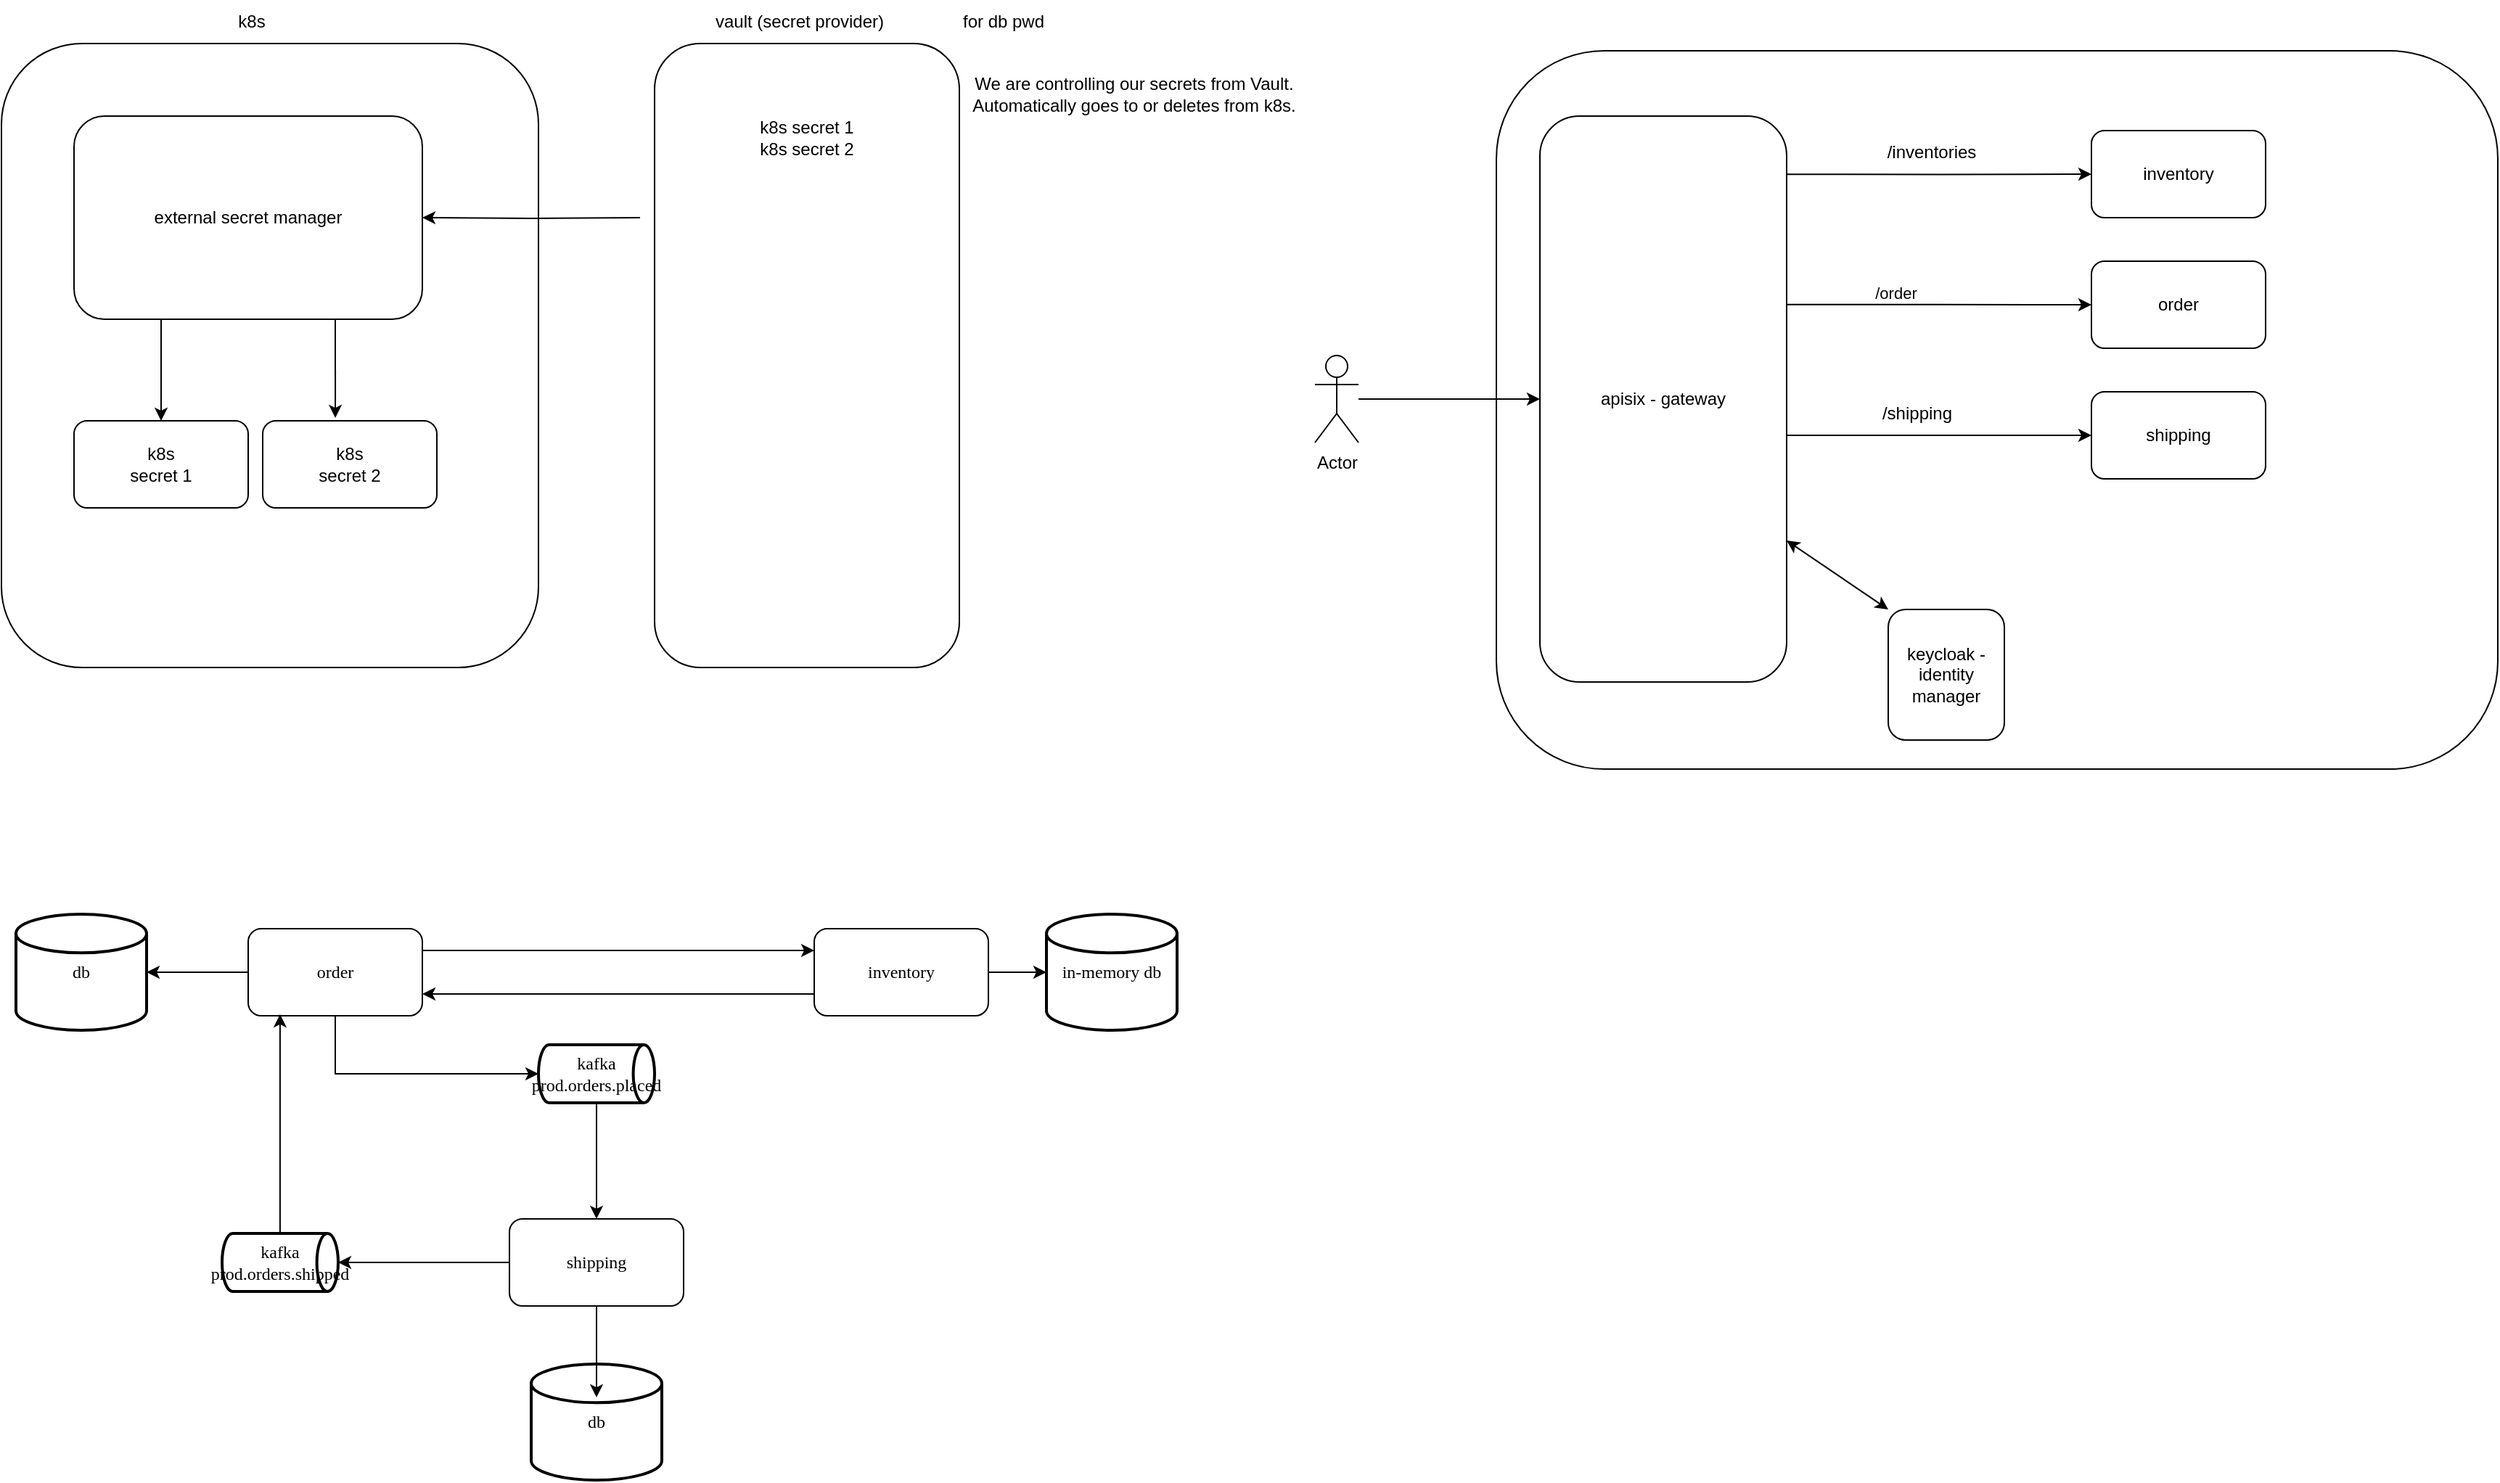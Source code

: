 <mxfile version="22.1.2" type="device">
  <diagram name="Page-1" id="9L5oCwXKukPPDeXqEJFU">
    <mxGraphModel dx="1886" dy="1277" grid="1" gridSize="10" guides="1" tooltips="1" connect="1" arrows="1" fold="1" page="0" pageScale="1" pageWidth="850" pageHeight="1100" background="none" math="0" shadow="0">
      <root>
        <mxCell id="0" />
        <mxCell id="1" parent="0" />
        <mxCell id="U5qZKJpmwjKuic1yh8uf-46" style="edgeStyle=orthogonalEdgeStyle;rounded=0;orthogonalLoop=1;jettySize=auto;html=1;entryX=0;entryY=0.25;entryDx=0;entryDy=0;exitX=1;exitY=0.25;exitDx=0;exitDy=0;" parent="1" source="U5qZKJpmwjKuic1yh8uf-1" target="U5qZKJpmwjKuic1yh8uf-3" edge="1">
          <mxGeometry relative="1" as="geometry" />
        </mxCell>
        <mxCell id="U5qZKJpmwjKuic1yh8uf-1" value="&lt;font face=&quot;Comic Sans MS&quot;&gt;order&lt;/font&gt;" style="rounded=1;whiteSpace=wrap;html=1;" parent="1" vertex="1">
          <mxGeometry x="200" y="320" width="120" height="60" as="geometry" />
        </mxCell>
        <mxCell id="U5qZKJpmwjKuic1yh8uf-8" style="edgeStyle=orthogonalEdgeStyle;rounded=0;orthogonalLoop=1;jettySize=auto;html=1;" parent="1" source="U5qZKJpmwjKuic1yh8uf-3" target="U5qZKJpmwjKuic1yh8uf-6" edge="1">
          <mxGeometry relative="1" as="geometry" />
        </mxCell>
        <mxCell id="U5qZKJpmwjKuic1yh8uf-47" style="edgeStyle=orthogonalEdgeStyle;rounded=0;orthogonalLoop=1;jettySize=auto;html=1;entryX=1;entryY=0.75;entryDx=0;entryDy=0;exitX=0;exitY=0.75;exitDx=0;exitDy=0;" parent="1" source="U5qZKJpmwjKuic1yh8uf-3" target="U5qZKJpmwjKuic1yh8uf-1" edge="1">
          <mxGeometry relative="1" as="geometry" />
        </mxCell>
        <mxCell id="U5qZKJpmwjKuic1yh8uf-3" value="&lt;font face=&quot;Comic Sans MS&quot;&gt;inventory&lt;/font&gt;" style="rounded=1;whiteSpace=wrap;html=1;" parent="1" vertex="1">
          <mxGeometry x="590" y="320" width="120" height="60" as="geometry" />
        </mxCell>
        <mxCell id="U5qZKJpmwjKuic1yh8uf-4" value="&lt;font face=&quot;Comic Sans MS&quot;&gt;shipping&lt;/font&gt;" style="rounded=1;whiteSpace=wrap;html=1;" parent="1" vertex="1">
          <mxGeometry x="380" y="520" width="120" height="60" as="geometry" />
        </mxCell>
        <mxCell id="U5qZKJpmwjKuic1yh8uf-6" value="&lt;font face=&quot;Comic Sans MS&quot;&gt;in-memory db&lt;br&gt;&lt;/font&gt;" style="strokeWidth=2;html=1;shape=mxgraph.flowchart.database;whiteSpace=wrap;" parent="1" vertex="1">
          <mxGeometry x="750" y="310" width="90" height="80" as="geometry" />
        </mxCell>
        <mxCell id="U5qZKJpmwjKuic1yh8uf-41" style="edgeStyle=orthogonalEdgeStyle;rounded=0;orthogonalLoop=1;jettySize=auto;html=1;" parent="1" source="U5qZKJpmwjKuic1yh8uf-7" target="U5qZKJpmwjKuic1yh8uf-4" edge="1">
          <mxGeometry relative="1" as="geometry" />
        </mxCell>
        <mxCell id="U5qZKJpmwjKuic1yh8uf-7" value="&lt;font face=&quot;Comic Sans MS&quot;&gt;kafka&lt;br&gt;prod.orders.placed&lt;br&gt;&lt;/font&gt;" style="strokeWidth=2;html=1;shape=mxgraph.flowchart.direct_data;whiteSpace=wrap;" parent="1" vertex="1">
          <mxGeometry x="400" y="400" width="80" height="40" as="geometry" />
        </mxCell>
        <mxCell id="U5qZKJpmwjKuic1yh8uf-24" value="&lt;font face=&quot;Comic Sans MS&quot;&gt;db&lt;br&gt;&lt;/font&gt;" style="strokeWidth=2;html=1;shape=mxgraph.flowchart.database;whiteSpace=wrap;" parent="1" vertex="1">
          <mxGeometry x="40" y="310" width="90" height="80" as="geometry" />
        </mxCell>
        <mxCell id="U5qZKJpmwjKuic1yh8uf-25" style="edgeStyle=orthogonalEdgeStyle;rounded=0;orthogonalLoop=1;jettySize=auto;html=1;entryX=1;entryY=0.5;entryDx=0;entryDy=0;entryPerimeter=0;" parent="1" source="U5qZKJpmwjKuic1yh8uf-1" target="U5qZKJpmwjKuic1yh8uf-24" edge="1">
          <mxGeometry relative="1" as="geometry" />
        </mxCell>
        <mxCell id="U5qZKJpmwjKuic1yh8uf-26" style="edgeStyle=orthogonalEdgeStyle;rounded=0;orthogonalLoop=1;jettySize=auto;html=1;entryX=0;entryY=0.5;entryDx=0;entryDy=0;entryPerimeter=0;exitX=0.5;exitY=1;exitDx=0;exitDy=0;" parent="1" source="U5qZKJpmwjKuic1yh8uf-1" target="U5qZKJpmwjKuic1yh8uf-7" edge="1">
          <mxGeometry relative="1" as="geometry" />
        </mxCell>
        <mxCell id="U5qZKJpmwjKuic1yh8uf-29" value="&lt;font face=&quot;Comic Sans MS&quot;&gt;db&lt;br&gt;&lt;/font&gt;" style="strokeWidth=2;html=1;shape=mxgraph.flowchart.database;whiteSpace=wrap;" parent="1" vertex="1">
          <mxGeometry x="395" y="620" width="90" height="80" as="geometry" />
        </mxCell>
        <mxCell id="U5qZKJpmwjKuic1yh8uf-31" style="edgeStyle=orthogonalEdgeStyle;rounded=0;orthogonalLoop=1;jettySize=auto;html=1;entryX=0.5;entryY=0.288;entryDx=0;entryDy=0;entryPerimeter=0;" parent="1" source="U5qZKJpmwjKuic1yh8uf-4" target="U5qZKJpmwjKuic1yh8uf-29" edge="1">
          <mxGeometry relative="1" as="geometry" />
        </mxCell>
        <mxCell id="U5qZKJpmwjKuic1yh8uf-40" value="&lt;font face=&quot;Comic Sans MS&quot;&gt;kafka&lt;br&gt;prod.orders.shipped&lt;br&gt;&lt;/font&gt;" style="strokeWidth=2;html=1;shape=mxgraph.flowchart.direct_data;whiteSpace=wrap;" parent="1" vertex="1">
          <mxGeometry x="182" y="530" width="80" height="40" as="geometry" />
        </mxCell>
        <mxCell id="U5qZKJpmwjKuic1yh8uf-43" style="edgeStyle=orthogonalEdgeStyle;rounded=0;orthogonalLoop=1;jettySize=auto;html=1;entryX=1;entryY=0.5;entryDx=0;entryDy=0;entryPerimeter=0;" parent="1" source="U5qZKJpmwjKuic1yh8uf-4" target="U5qZKJpmwjKuic1yh8uf-40" edge="1">
          <mxGeometry relative="1" as="geometry" />
        </mxCell>
        <mxCell id="U5qZKJpmwjKuic1yh8uf-45" style="edgeStyle=orthogonalEdgeStyle;rounded=0;orthogonalLoop=1;jettySize=auto;html=1;entryX=0.183;entryY=0.983;entryDx=0;entryDy=0;entryPerimeter=0;" parent="1" source="U5qZKJpmwjKuic1yh8uf-40" target="U5qZKJpmwjKuic1yh8uf-1" edge="1">
          <mxGeometry relative="1" as="geometry" />
        </mxCell>
        <mxCell id="gGRqJUYBQf3jrcAOIzdx-1" value="" style="rounded=1;whiteSpace=wrap;html=1;" parent="1" vertex="1">
          <mxGeometry x="30" y="-290" width="370" height="430" as="geometry" />
        </mxCell>
        <mxCell id="gGRqJUYBQf3jrcAOIzdx-11" style="edgeStyle=orthogonalEdgeStyle;rounded=0;orthogonalLoop=1;jettySize=auto;html=1;exitX=0.25;exitY=1;exitDx=0;exitDy=0;" parent="1" source="gGRqJUYBQf3jrcAOIzdx-2" target="gGRqJUYBQf3jrcAOIzdx-3" edge="1">
          <mxGeometry relative="1" as="geometry" />
        </mxCell>
        <mxCell id="gGRqJUYBQf3jrcAOIzdx-13" style="edgeStyle=orthogonalEdgeStyle;rounded=0;orthogonalLoop=1;jettySize=auto;html=1;exitX=0.75;exitY=1;exitDx=0;exitDy=0;entryX=0.417;entryY=-0.033;entryDx=0;entryDy=0;entryPerimeter=0;" parent="1" source="gGRqJUYBQf3jrcAOIzdx-2" target="gGRqJUYBQf3jrcAOIzdx-4" edge="1">
          <mxGeometry relative="1" as="geometry" />
        </mxCell>
        <mxCell id="gGRqJUYBQf3jrcAOIzdx-2" value="external secret manager" style="rounded=1;whiteSpace=wrap;html=1;" parent="1" vertex="1">
          <mxGeometry x="80" y="-240" width="240" height="140" as="geometry" />
        </mxCell>
        <mxCell id="gGRqJUYBQf3jrcAOIzdx-3" value="k8s &lt;br&gt;secret 1" style="rounded=1;whiteSpace=wrap;html=1;" parent="1" vertex="1">
          <mxGeometry x="80" y="-30" width="120" height="60" as="geometry" />
        </mxCell>
        <mxCell id="gGRqJUYBQf3jrcAOIzdx-4" value="k8s &lt;br&gt;secret 2" style="rounded=1;whiteSpace=wrap;html=1;" parent="1" vertex="1">
          <mxGeometry x="210" y="-30" width="120" height="60" as="geometry" />
        </mxCell>
        <mxCell id="gGRqJUYBQf3jrcAOIzdx-10" style="edgeStyle=orthogonalEdgeStyle;rounded=0;orthogonalLoop=1;jettySize=auto;html=1;entryX=1;entryY=0.5;entryDx=0;entryDy=0;" parent="1" target="gGRqJUYBQf3jrcAOIzdx-2" edge="1">
          <mxGeometry relative="1" as="geometry">
            <mxPoint x="470" y="-170" as="sourcePoint" />
          </mxGeometry>
        </mxCell>
        <mxCell id="gGRqJUYBQf3jrcAOIzdx-5" value="" style="rounded=1;whiteSpace=wrap;html=1;" parent="1" vertex="1">
          <mxGeometry x="480" y="-290" width="210" height="430" as="geometry" />
        </mxCell>
        <mxCell id="gGRqJUYBQf3jrcAOIzdx-7" value="k8s secret 1&lt;br&gt;k8s&amp;nbsp;secret 2" style="text;html=1;strokeColor=none;fillColor=none;align=center;verticalAlign=middle;whiteSpace=wrap;rounded=0;" parent="1" vertex="1">
          <mxGeometry x="510" y="-240" width="150" height="30" as="geometry" />
        </mxCell>
        <mxCell id="gGRqJUYBQf3jrcAOIzdx-8" value="k8s" style="text;html=1;align=center;verticalAlign=middle;resizable=0;points=[];autosize=1;strokeColor=none;fillColor=none;" parent="1" vertex="1">
          <mxGeometry x="182" y="-320" width="40" height="30" as="geometry" />
        </mxCell>
        <mxCell id="gGRqJUYBQf3jrcAOIzdx-9" value="vault (secret provider)" style="text;strokeColor=none;align=center;fillColor=none;html=1;verticalAlign=middle;whiteSpace=wrap;rounded=0;" parent="1" vertex="1">
          <mxGeometry x="500" y="-320" width="160" height="30" as="geometry" />
        </mxCell>
        <mxCell id="gGRqJUYBQf3jrcAOIzdx-15" value="We are controlling our secrets from Vault.&lt;br&gt;Automatically goes to or deletes from k8s." style="text;html=1;align=center;verticalAlign=middle;resizable=0;points=[];autosize=1;strokeColor=none;fillColor=none;" parent="1" vertex="1">
          <mxGeometry x="685" y="-275" width="250" height="40" as="geometry" />
        </mxCell>
        <mxCell id="pC24YJ5IWRTdV-J8sgua-1" value="" style="rounded=1;whiteSpace=wrap;html=1;" vertex="1" parent="1">
          <mxGeometry x="1060" y="-285" width="690" height="495" as="geometry" />
        </mxCell>
        <mxCell id="pC24YJ5IWRTdV-J8sgua-11" style="edgeStyle=orthogonalEdgeStyle;rounded=0;orthogonalLoop=1;jettySize=auto;html=1;entryX=0;entryY=0.5;entryDx=0;entryDy=0;exitX=1;exitY=0.564;exitDx=0;exitDy=0;exitPerimeter=0;" edge="1" parent="1" source="pC24YJ5IWRTdV-J8sgua-2" target="pC24YJ5IWRTdV-J8sgua-10">
          <mxGeometry relative="1" as="geometry" />
        </mxCell>
        <mxCell id="pC24YJ5IWRTdV-J8sgua-12" style="edgeStyle=orthogonalEdgeStyle;rounded=0;orthogonalLoop=1;jettySize=auto;html=1;exitX=0.988;exitY=0.333;exitDx=0;exitDy=0;entryX=0;entryY=0.5;entryDx=0;entryDy=0;exitPerimeter=0;" edge="1" parent="1" source="pC24YJ5IWRTdV-J8sgua-2" target="pC24YJ5IWRTdV-J8sgua-9">
          <mxGeometry relative="1" as="geometry" />
        </mxCell>
        <mxCell id="pC24YJ5IWRTdV-J8sgua-16" value="/order" style="edgeLabel;html=1;align=center;verticalAlign=middle;resizable=0;points=[];" vertex="1" connectable="0" parent="pC24YJ5IWRTdV-J8sgua-12">
          <mxGeometry x="-0.283" y="8" relative="1" as="geometry">
            <mxPoint x="1" as="offset" />
          </mxGeometry>
        </mxCell>
        <mxCell id="pC24YJ5IWRTdV-J8sgua-15" style="edgeStyle=orthogonalEdgeStyle;rounded=0;orthogonalLoop=1;jettySize=auto;html=1;entryX=0;entryY=0.5;entryDx=0;entryDy=0;exitX=0.976;exitY=0.103;exitDx=0;exitDy=0;exitPerimeter=0;" edge="1" parent="1" source="pC24YJ5IWRTdV-J8sgua-2" target="pC24YJ5IWRTdV-J8sgua-4">
          <mxGeometry relative="1" as="geometry" />
        </mxCell>
        <mxCell id="pC24YJ5IWRTdV-J8sgua-2" value="apisix - gateway" style="rounded=1;whiteSpace=wrap;html=1;arcSize=16;" vertex="1" parent="1">
          <mxGeometry x="1090" y="-240" width="170" height="390" as="geometry" />
        </mxCell>
        <mxCell id="pC24YJ5IWRTdV-J8sgua-3" value="keycloak - identity manager" style="rounded=1;whiteSpace=wrap;html=1;" vertex="1" parent="1">
          <mxGeometry x="1330" y="100" width="80" height="90" as="geometry" />
        </mxCell>
        <mxCell id="pC24YJ5IWRTdV-J8sgua-4" value="inventory" style="rounded=1;whiteSpace=wrap;html=1;" vertex="1" parent="1">
          <mxGeometry x="1470" y="-230" width="120" height="60" as="geometry" />
        </mxCell>
        <mxCell id="pC24YJ5IWRTdV-J8sgua-8" value="" style="endArrow=classic;startArrow=classic;html=1;rounded=0;entryX=1;entryY=0.75;entryDx=0;entryDy=0;exitX=0;exitY=0;exitDx=0;exitDy=0;" edge="1" parent="1" source="pC24YJ5IWRTdV-J8sgua-3" target="pC24YJ5IWRTdV-J8sgua-2">
          <mxGeometry width="50" height="50" relative="1" as="geometry">
            <mxPoint x="1220" y="20" as="sourcePoint" />
            <mxPoint x="1270" y="-30" as="targetPoint" />
          </mxGeometry>
        </mxCell>
        <mxCell id="pC24YJ5IWRTdV-J8sgua-9" value="order" style="rounded=1;whiteSpace=wrap;html=1;" vertex="1" parent="1">
          <mxGeometry x="1470" y="-140" width="120" height="60" as="geometry" />
        </mxCell>
        <mxCell id="pC24YJ5IWRTdV-J8sgua-10" value="shipping" style="rounded=1;whiteSpace=wrap;html=1;" vertex="1" parent="1">
          <mxGeometry x="1470" y="-50" width="120" height="60" as="geometry" />
        </mxCell>
        <mxCell id="pC24YJ5IWRTdV-J8sgua-20" value="/inventories" style="text;html=1;strokeColor=none;fillColor=none;align=center;verticalAlign=middle;whiteSpace=wrap;rounded=0;" vertex="1" parent="1">
          <mxGeometry x="1330" y="-230" width="60" height="30" as="geometry" />
        </mxCell>
        <mxCell id="pC24YJ5IWRTdV-J8sgua-21" value="/shipping" style="text;html=1;strokeColor=none;fillColor=none;align=center;verticalAlign=middle;whiteSpace=wrap;rounded=0;" vertex="1" parent="1">
          <mxGeometry x="1320" y="-50" width="60" height="30" as="geometry" />
        </mxCell>
        <mxCell id="pC24YJ5IWRTdV-J8sgua-23" value="Actor" style="shape=umlActor;verticalLabelPosition=bottom;verticalAlign=top;html=1;outlineConnect=0;" vertex="1" parent="1">
          <mxGeometry x="935" y="-75" width="30" height="60" as="geometry" />
        </mxCell>
        <mxCell id="pC24YJ5IWRTdV-J8sgua-24" style="edgeStyle=orthogonalEdgeStyle;rounded=0;orthogonalLoop=1;jettySize=auto;html=1;entryX=0;entryY=0.5;entryDx=0;entryDy=0;" edge="1" parent="1" source="pC24YJ5IWRTdV-J8sgua-23" target="pC24YJ5IWRTdV-J8sgua-2">
          <mxGeometry relative="1" as="geometry" />
        </mxCell>
        <mxCell id="pC24YJ5IWRTdV-J8sgua-25" value="for db pwd" style="text;html=1;align=center;verticalAlign=middle;resizable=0;points=[];autosize=1;strokeColor=none;fillColor=none;" vertex="1" parent="1">
          <mxGeometry x="680" y="-320" width="80" height="30" as="geometry" />
        </mxCell>
      </root>
    </mxGraphModel>
  </diagram>
</mxfile>
